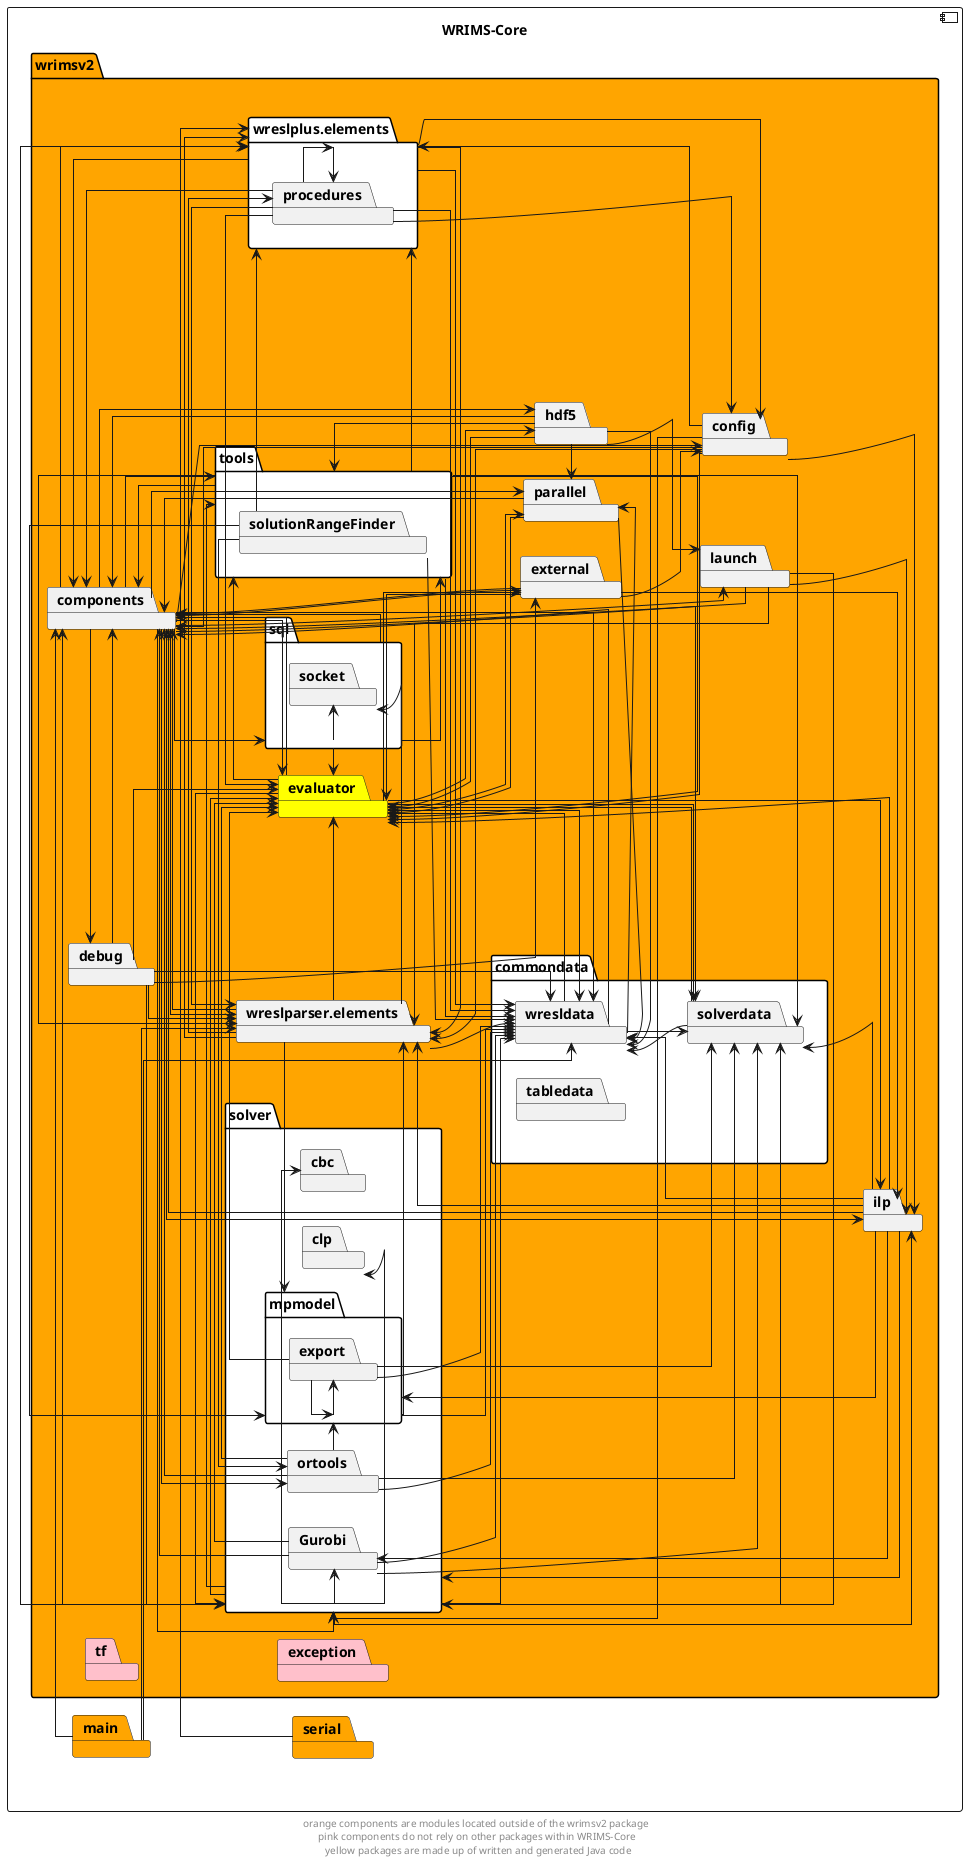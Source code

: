 @startuml
left to right direction
skinparam linetype ortho

component wrims_core as "WRIMS-Core" {
    package main #orange
    package serial #orange
    package wrimsv2 #orange {
        package commondata #white {
            package solverdata
            package tabledata
            package wresldata
        }
        package components
        package config
        package debug
        package evaluator #yellow
        package exception #pink
        package external
        package hdf5
        package ilp
        package launch
        package parallel
        package solver #white {
            package cbc
            package clp
            package Gurobi
            package mpmodel {
                package export
            }
            package ortools
        }
        package sql #white {
            package socket
        }
        package tf #pink
        package tools #white {
            package solutionRangeFinder
        }
        package wreslparser.elements
        package wreslplus.elements #white {
            package procedures
        }
    }
}


main -> components
main -> wreslparser.elements
main --> wresldata

serial -> wreslplus.elements

solverdata --> wresldata
solverdata -> evaluator

wresldata -> evaluator
wresldata -> components
wresldata -> solverdata
wresldata -> parallel

components -> wresldata
components --> evaluator
components -> external
components -> ortools
components -> ilp
components -> solver
components -> wreslparser.elements
components -> wreslplus.elements
components -> solverdata
components -> config
components -> hdf5
components -> launch
components -> sql
components -> tools
components -> debug
components -> parallel

config -> components
config --> evaluator
config --> ilp
config -> solver
config -> wreslplus.elements
config -> wreslparser.elements

debug -> components
debug --> wreslparser.elements
debug -> solver
debug -> wresldata
debug -> evaluator
debug -> external

evaluator -> wresldata
evaluator -> components
evaluator --> parallel
evaluator -> tools
evaluator -> hdf5
evaluator -> solver
evaluator --> external
evaluator -> solverdata
evaluator -> ilp

external -> components
external -> evaluator
external -> ilp
external --> config

hdf5 -> components
hdf5 --> evaluator
hdf5 --> launch
hdf5 -> wresldata
hdf5 -> parallel
hdf5 -> tools

ilp -> solverdata
ilp -> wresldata
ilp -> components
ilp -> evaluator
ilp -> solver
ilp -> Gurobi
ilp -> mpmodel
ilp -> wreslparser.elements

launch -> ilp
launch -> components
launch -> wreslparser.elements
launch -> solver

parallel -> components
parallel -> wresldata
parallel -> evaluator

Gurobi -> wresldata
Gurobi -> solverdata
Gurobi -> components
Gurobi -> evaluator

export -> solverdata
export -> wresldata
export -> evaluator
export -> mpmodel

mpmodel -> wresldata
mpmodel -> export
mpmodel -> wreslparser.elements

ortools -> solverdata
ortools -> components
ortools -> evaluator
ortools -> wresldata
ortools -> mpmodel

solver -> wresldata
solver -> components
solver -> evaluator
solver -> solverdata
solver -> ilp
solver -> cbc
solver -> tools
solver -> wreslplus.elements
solver -> Gurobi
solver -> clp

sql -> components
sql -> tools
sql -> evaluator
sql -> socket

solutionRangeFinder -> mpmodel
solutionRangeFinder -> ortools
solutionRangeFinder -> wreslplus.elements
solutionRangeFinder -> wresldata

tools -> solverdata
tools -> components
tools -> evaluator
tools -> wresldata
tools -> wreslplus.elements
tools -> wreslparser.elements

wreslparser.elements -> wresldata
wreslparser.elements -> components
wreslparser.elements -> wreslplus.elements
wreslparser.elements -> evaluator
wreslparser.elements -> mpmodel
wreslparser.elements -> socket
wreslparser.elements -> procedures

procedures -> components
procedures -> wresldata
procedures -> config
procedures -> wreslplus.elements
procedures -> evaluator
procedures -> wreslparser.elements

wreslplus.elements -> wresldata
wreslplus.elements -> procedures
wreslplus.elements -> wreslparser.elements
wreslplus.elements -> components
wreslplus.elements -> config

' The following relationships are hidden and used to format the diagram. They do not represent actual dependencies.
solver -d[hidden]-> commondata
tf -d[hidden]-> exception

footer "orange components are modules located outside of the wrimsv2 package \n pink components do not rely on other packages within WRIMS-Core \n yellow packages are made up of written and generated Java code"

@enduml

